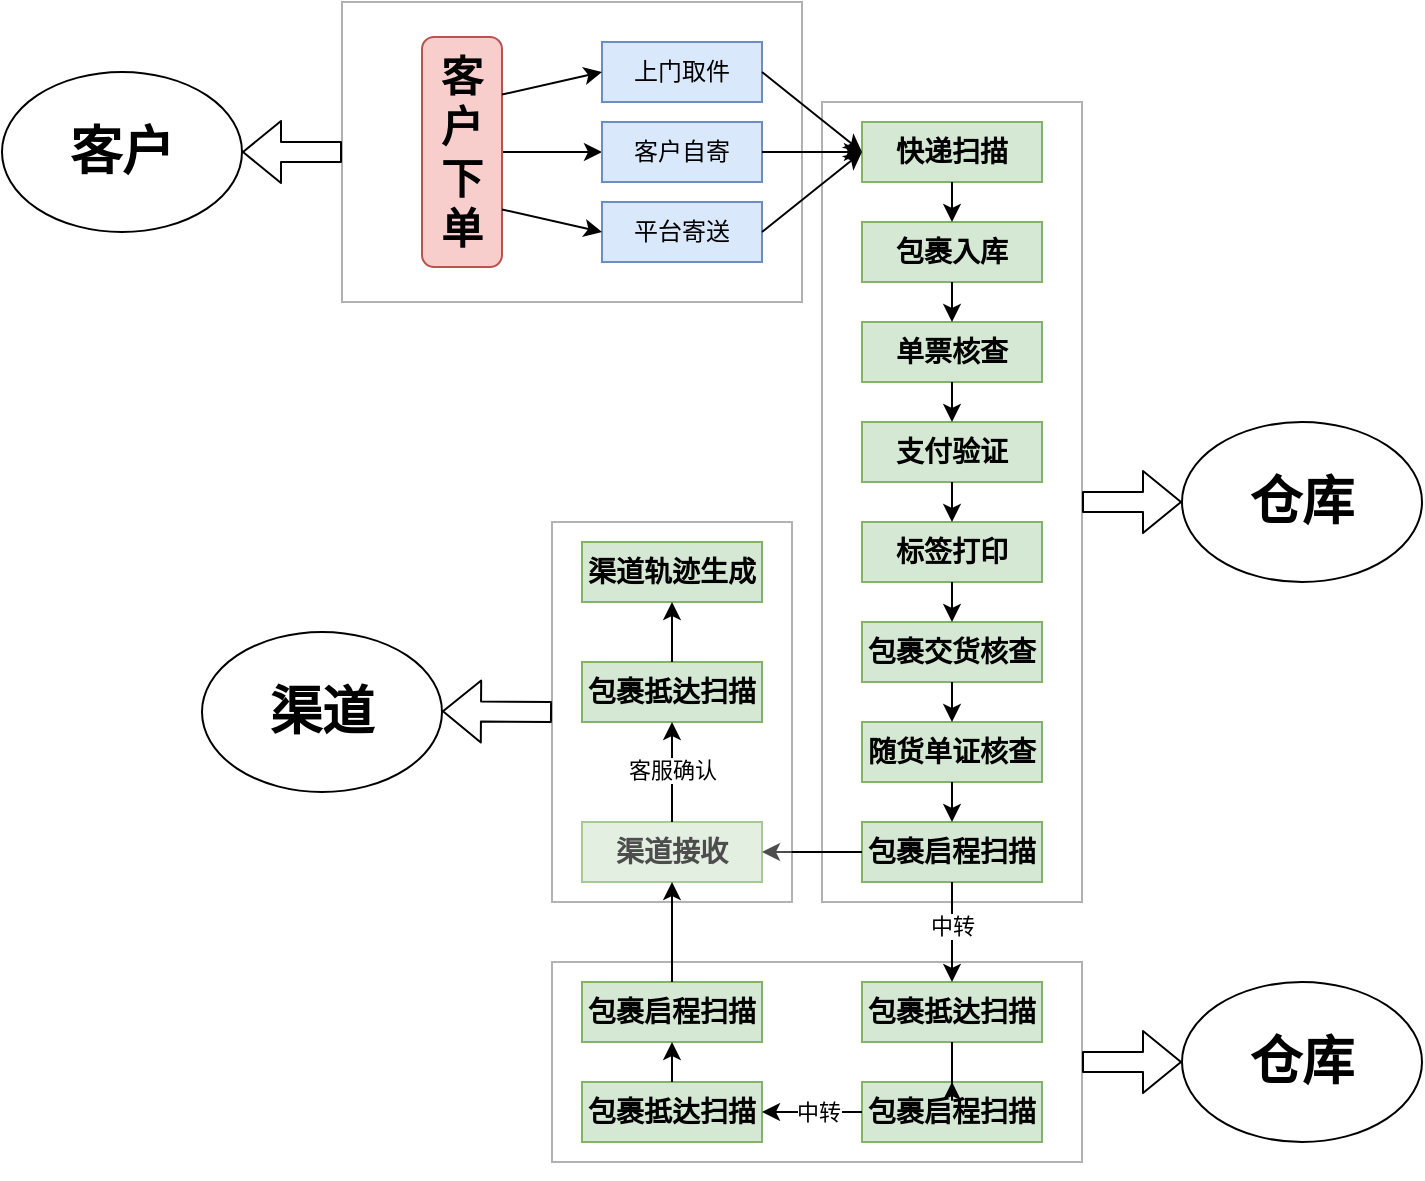<mxfile version="14.6.13" type="github"><diagram id="Ncev3GWwqVnQLmIc4Skk" name="Page-1"><mxGraphModel dx="1038" dy="1786" grid="0" gridSize="10" guides="1" tooltips="1" connect="1" arrows="1" fold="1" page="1" pageScale="1" pageWidth="827" pageHeight="1169" math="0" shadow="0"><root><mxCell id="0"/><mxCell id="1" parent="0"/><mxCell id="ErWaoYIHOVVI4VZqjQj8-50" value="" style="rounded=0;whiteSpace=wrap;html=1;opacity=30;" parent="1" vertex="1"><mxGeometry x="186" y="-773" width="230" height="150" as="geometry"/></mxCell><mxCell id="ErWaoYIHOVVI4VZqjQj8-56" value="" style="rounded=0;whiteSpace=wrap;html=1;opacity=30;" parent="1" vertex="1"><mxGeometry x="426" y="-723" width="130" height="400" as="geometry"/></mxCell><mxCell id="ErWaoYIHOVVI4VZqjQj8-60" value="" style="rounded=0;whiteSpace=wrap;html=1;opacity=30;" parent="1" vertex="1"><mxGeometry x="291" y="-293" width="265" height="100" as="geometry"/></mxCell><mxCell id="ErWaoYIHOVVI4VZqjQj8-20" style="edgeStyle=orthogonalEdgeStyle;rounded=0;orthogonalLoop=1;jettySize=auto;html=1;exitX=1;exitY=0.5;exitDx=0;exitDy=0;entryX=0;entryY=0.5;entryDx=0;entryDy=0;" parent="1" source="ErWaoYIHOVVI4VZqjQj8-7" target="ErWaoYIHOVVI4VZqjQj8-15" edge="1"><mxGeometry relative="1" as="geometry"/></mxCell><mxCell id="ErWaoYIHOVVI4VZqjQj8-7" value="客户下单" style="rounded=1;whiteSpace=wrap;html=1;verticalAlign=middle;horizontal=1;fontSize=21;fontStyle=1;fillColor=#f8cecc;strokeColor=#b85450;" parent="1" vertex="1"><mxGeometry x="226" y="-755.5" width="40" height="115" as="geometry"/></mxCell><mxCell id="ErWaoYIHOVVI4VZqjQj8-8" value="上门取件" style="rounded=0;whiteSpace=wrap;html=1;fillColor=#dae8fc;strokeColor=#6c8ebf;" parent="1" vertex="1"><mxGeometry x="316" y="-753" width="80" height="30" as="geometry"/></mxCell><mxCell id="ErWaoYIHOVVI4VZqjQj8-15" value="客户自寄" style="rounded=0;whiteSpace=wrap;html=1;fillColor=#dae8fc;strokeColor=#6c8ebf;" parent="1" vertex="1"><mxGeometry x="316" y="-713" width="80" height="30" as="geometry"/></mxCell><mxCell id="ErWaoYIHOVVI4VZqjQj8-16" value="平台寄送" style="rounded=0;whiteSpace=wrap;html=1;fillColor=#dae8fc;strokeColor=#6c8ebf;" parent="1" vertex="1"><mxGeometry x="316" y="-673" width="80" height="30" as="geometry"/></mxCell><mxCell id="ErWaoYIHOVVI4VZqjQj8-19" value="" style="endArrow=classic;html=1;exitX=1;exitY=0.75;exitDx=0;exitDy=0;entryX=0;entryY=0.5;entryDx=0;entryDy=0;" parent="1" source="ErWaoYIHOVVI4VZqjQj8-7" target="ErWaoYIHOVVI4VZqjQj8-16" edge="1"><mxGeometry width="50" height="50" relative="1" as="geometry"><mxPoint x="466" y="-603" as="sourcePoint"/><mxPoint x="516" y="-653" as="targetPoint"/></mxGeometry></mxCell><mxCell id="ErWaoYIHOVVI4VZqjQj8-21" value="" style="endArrow=classic;html=1;exitX=1;exitY=0.25;exitDx=0;exitDy=0;entryX=0;entryY=0.5;entryDx=0;entryDy=0;" parent="1" source="ErWaoYIHOVVI4VZqjQj8-7" target="ErWaoYIHOVVI4VZqjQj8-8" edge="1"><mxGeometry width="50" height="50" relative="1" as="geometry"><mxPoint x="466" y="-603" as="sourcePoint"/><mxPoint x="516" y="-653" as="targetPoint"/></mxGeometry></mxCell><mxCell id="ErWaoYIHOVVI4VZqjQj8-24" value="快递扫描" style="rounded=0;whiteSpace=wrap;html=1;fontStyle=1;fontSize=14;fillColor=#d5e8d4;strokeColor=#82b366;" parent="1" vertex="1"><mxGeometry x="446" y="-713" width="90" height="30" as="geometry"/></mxCell><mxCell id="ErWaoYIHOVVI4VZqjQj8-25" value="" style="endArrow=classic;html=1;fontSize=14;exitX=1;exitY=0.5;exitDx=0;exitDy=0;entryX=0;entryY=0.5;entryDx=0;entryDy=0;" parent="1" source="ErWaoYIHOVVI4VZqjQj8-8" target="ErWaoYIHOVVI4VZqjQj8-24" edge="1"><mxGeometry width="50" height="50" relative="1" as="geometry"><mxPoint x="466" y="-673" as="sourcePoint"/><mxPoint x="516" y="-723" as="targetPoint"/></mxGeometry></mxCell><mxCell id="ErWaoYIHOVVI4VZqjQj8-26" value="" style="endArrow=classic;html=1;fontSize=14;exitX=1;exitY=0.5;exitDx=0;exitDy=0;entryX=0;entryY=0.5;entryDx=0;entryDy=0;" parent="1" source="ErWaoYIHOVVI4VZqjQj8-15" target="ErWaoYIHOVVI4VZqjQj8-24" edge="1"><mxGeometry width="50" height="50" relative="1" as="geometry"><mxPoint x="396" y="-563" as="sourcePoint"/><mxPoint x="426" y="-698" as="targetPoint"/></mxGeometry></mxCell><mxCell id="ErWaoYIHOVVI4VZqjQj8-27" value="" style="endArrow=classic;html=1;fontSize=14;exitX=1;exitY=0.5;exitDx=0;exitDy=0;entryX=0;entryY=0.5;entryDx=0;entryDy=0;" parent="1" source="ErWaoYIHOVVI4VZqjQj8-16" target="ErWaoYIHOVVI4VZqjQj8-24" edge="1"><mxGeometry width="50" height="50" relative="1" as="geometry"><mxPoint x="346" y="-553" as="sourcePoint"/><mxPoint x="396" y="-603" as="targetPoint"/></mxGeometry></mxCell><mxCell id="ErWaoYIHOVVI4VZqjQj8-28" value="包裹入库" style="rounded=0;whiteSpace=wrap;html=1;fontStyle=1;fontSize=14;fillColor=#d5e8d4;strokeColor=#82b366;" parent="1" vertex="1"><mxGeometry x="446" y="-663" width="90" height="30" as="geometry"/></mxCell><mxCell id="ErWaoYIHOVVI4VZqjQj8-29" value="" style="endArrow=classic;html=1;fontSize=14;exitX=0.5;exitY=1;exitDx=0;exitDy=0;entryX=0.5;entryY=0;entryDx=0;entryDy=0;" parent="1" source="ErWaoYIHOVVI4VZqjQj8-24" target="ErWaoYIHOVVI4VZqjQj8-28" edge="1"><mxGeometry width="50" height="50" relative="1" as="geometry"><mxPoint x="466" y="-673" as="sourcePoint"/><mxPoint x="516" y="-723" as="targetPoint"/></mxGeometry></mxCell><mxCell id="ErWaoYIHOVVI4VZqjQj8-30" value="单票核查" style="rounded=0;whiteSpace=wrap;html=1;fontStyle=1;fontSize=14;fillColor=#d5e8d4;strokeColor=#82b366;" parent="1" vertex="1"><mxGeometry x="446" y="-613" width="90" height="30" as="geometry"/></mxCell><mxCell id="ErWaoYIHOVVI4VZqjQj8-31" value="" style="endArrow=classic;html=1;fontSize=14;exitX=0.5;exitY=1;exitDx=0;exitDy=0;entryX=0.5;entryY=0;entryDx=0;entryDy=0;" parent="1" source="ErWaoYIHOVVI4VZqjQj8-28" target="ErWaoYIHOVVI4VZqjQj8-30" edge="1"><mxGeometry width="50" height="50" relative="1" as="geometry"><mxPoint x="496" y="-673" as="sourcePoint"/><mxPoint x="496" y="-653" as="targetPoint"/></mxGeometry></mxCell><mxCell id="ErWaoYIHOVVI4VZqjQj8-32" value="支付验证" style="rounded=0;whiteSpace=wrap;html=1;fontStyle=1;fontSize=14;fillColor=#d5e8d4;strokeColor=#82b366;" parent="1" vertex="1"><mxGeometry x="446" y="-563" width="90" height="30" as="geometry"/></mxCell><mxCell id="ErWaoYIHOVVI4VZqjQj8-33" value="" style="endArrow=classic;html=1;fontSize=14;exitX=0.5;exitY=1;exitDx=0;exitDy=0;entryX=0.5;entryY=0;entryDx=0;entryDy=0;" parent="1" source="ErWaoYIHOVVI4VZqjQj8-30" target="ErWaoYIHOVVI4VZqjQj8-32" edge="1"><mxGeometry width="50" height="50" relative="1" as="geometry"><mxPoint x="486" y="-583" as="sourcePoint"/><mxPoint x="496" y="-603" as="targetPoint"/></mxGeometry></mxCell><mxCell id="ErWaoYIHOVVI4VZqjQj8-34" value="标签打印" style="rounded=0;whiteSpace=wrap;html=1;fontStyle=1;fontSize=14;fillColor=#d5e8d4;strokeColor=#82b366;" parent="1" vertex="1"><mxGeometry x="446" y="-513" width="90" height="30" as="geometry"/></mxCell><mxCell id="ErWaoYIHOVVI4VZqjQj8-35" value="" style="endArrow=classic;html=1;fontSize=14;exitX=0.5;exitY=1;exitDx=0;exitDy=0;entryX=0.5;entryY=0;entryDx=0;entryDy=0;" parent="1" source="ErWaoYIHOVVI4VZqjQj8-32" target="ErWaoYIHOVVI4VZqjQj8-34" edge="1"><mxGeometry width="50" height="50" relative="1" as="geometry"><mxPoint x="486" y="-533" as="sourcePoint"/><mxPoint x="496" y="-553" as="targetPoint"/></mxGeometry></mxCell><mxCell id="ErWaoYIHOVVI4VZqjQj8-36" value="包裹交货核查" style="rounded=0;whiteSpace=wrap;html=1;fontStyle=1;fontSize=14;fillColor=#d5e8d4;strokeColor=#82b366;" parent="1" vertex="1"><mxGeometry x="446" y="-463" width="90" height="30" as="geometry"/></mxCell><mxCell id="ErWaoYIHOVVI4VZqjQj8-37" value="" style="endArrow=classic;html=1;fontSize=14;exitX=0.5;exitY=1;exitDx=0;exitDy=0;entryX=0.5;entryY=0;entryDx=0;entryDy=0;" parent="1" source="ErWaoYIHOVVI4VZqjQj8-34" target="ErWaoYIHOVVI4VZqjQj8-36" edge="1"><mxGeometry width="50" height="50" relative="1" as="geometry"><mxPoint x="486" y="-483" as="sourcePoint"/><mxPoint x="496" y="-503" as="targetPoint"/></mxGeometry></mxCell><mxCell id="ErWaoYIHOVVI4VZqjQj8-40" value="随货单证核查" style="rounded=0;whiteSpace=wrap;html=1;fontStyle=1;fontSize=14;fillColor=#d5e8d4;strokeColor=#82b366;" parent="1" vertex="1"><mxGeometry x="446" y="-413" width="90" height="30" as="geometry"/></mxCell><mxCell id="ErWaoYIHOVVI4VZqjQj8-41" value="" style="endArrow=classic;html=1;fontSize=14;exitX=0.5;exitY=1;exitDx=0;exitDy=0;entryX=0.5;entryY=0;entryDx=0;entryDy=0;" parent="1" source="ErWaoYIHOVVI4VZqjQj8-36" target="ErWaoYIHOVVI4VZqjQj8-40" edge="1"><mxGeometry width="50" height="50" relative="1" as="geometry"><mxPoint x="501" y="-473" as="sourcePoint"/><mxPoint x="501" y="-453" as="targetPoint"/></mxGeometry></mxCell><mxCell id="ErWaoYIHOVVI4VZqjQj8-42" value="包裹启程扫描" style="rounded=0;whiteSpace=wrap;html=1;fontStyle=1;fontSize=14;fillColor=#d5e8d4;strokeColor=#82b366;" parent="1" vertex="1"><mxGeometry x="446" y="-363" width="90" height="30" as="geometry"/></mxCell><mxCell id="ErWaoYIHOVVI4VZqjQj8-43" value="" style="endArrow=classic;html=1;fontSize=14;exitX=0.5;exitY=1;exitDx=0;exitDy=0;entryX=0.5;entryY=0;entryDx=0;entryDy=0;" parent="1" source="ErWaoYIHOVVI4VZqjQj8-40" target="ErWaoYIHOVVI4VZqjQj8-42" edge="1"><mxGeometry width="50" height="50" relative="1" as="geometry"><mxPoint x="501" y="-423" as="sourcePoint"/><mxPoint x="501" y="-403" as="targetPoint"/></mxGeometry></mxCell><mxCell id="ErWaoYIHOVVI4VZqjQj8-45" value="" style="rounded=0;whiteSpace=wrap;html=1;fontSize=14;strokeColor=#99FF99;fillColor=#CCCCCC;opacity=0;" parent="1" vertex="1"><mxGeometry x="436" y="-673" width="120" height="60" as="geometry"/></mxCell><mxCell id="ErWaoYIHOVVI4VZqjQj8-47" value="" style="rounded=0;whiteSpace=wrap;html=1;fontSize=14;strokeColor=#000000;strokeWidth=5;fillColor=#9999FF;opacity=0;" parent="1" vertex="1"><mxGeometry x="436" y="-673" width="120" height="60" as="geometry"/></mxCell><mxCell id="ErWaoYIHOVVI4VZqjQj8-53" value="" style="shape=flexArrow;endArrow=classic;html=1;exitX=0;exitY=0.5;exitDx=0;exitDy=0;" parent="1" source="ErWaoYIHOVVI4VZqjQj8-50" edge="1"><mxGeometry width="50" height="50" relative="1" as="geometry"><mxPoint x="-44" y="-613" as="sourcePoint"/><mxPoint x="136" y="-698" as="targetPoint"/></mxGeometry></mxCell><mxCell id="ErWaoYIHOVVI4VZqjQj8-55" value="&lt;font style=&quot;font-size: 26px&quot;&gt;&lt;b&gt;客户&lt;/b&gt;&lt;/font&gt;" style="ellipse;whiteSpace=wrap;html=1;" parent="1" vertex="1"><mxGeometry x="16" y="-738" width="120" height="80" as="geometry"/></mxCell><mxCell id="ErWaoYIHOVVI4VZqjQj8-57" value="" style="shape=flexArrow;endArrow=classic;html=1;exitX=1;exitY=0.5;exitDx=0;exitDy=0;" parent="1" source="ErWaoYIHOVVI4VZqjQj8-56" edge="1"><mxGeometry width="50" height="50" relative="1" as="geometry"><mxPoint x="656" y="-463" as="sourcePoint"/><mxPoint x="606" y="-523" as="targetPoint"/></mxGeometry></mxCell><mxCell id="ErWaoYIHOVVI4VZqjQj8-58" value="&lt;font style=&quot;font-size: 26px&quot;&gt;&lt;b&gt;仓库&lt;/b&gt;&lt;/font&gt;" style="ellipse;whiteSpace=wrap;html=1;" parent="1" vertex="1"><mxGeometry x="606" y="-563" width="120" height="80" as="geometry"/></mxCell><mxCell id="ErWaoYIHOVVI4VZqjQj8-59" value="包裹抵达扫描" style="rounded=0;whiteSpace=wrap;html=1;fontStyle=1;fontSize=14;fillColor=#d5e8d4;strokeColor=#82b366;" parent="1" vertex="1"><mxGeometry x="446" y="-283" width="90" height="30" as="geometry"/></mxCell><mxCell id="ErWaoYIHOVVI4VZqjQj8-61" value="" style="endArrow=classic;html=1;fontSize=14;exitX=0.5;exitY=1;exitDx=0;exitDy=0;entryX=0.5;entryY=0;entryDx=0;entryDy=0;" parent="1" source="ErWaoYIHOVVI4VZqjQj8-42" target="ErWaoYIHOVVI4VZqjQj8-59" edge="1"><mxGeometry width="50" height="50" relative="1" as="geometry"><mxPoint x="501" y="-373" as="sourcePoint"/><mxPoint x="491" y="-263" as="targetPoint"/></mxGeometry></mxCell><mxCell id="ErWaoYIHOVVI4VZqjQj8-68" value="中转" style="edgeLabel;html=1;align=center;verticalAlign=middle;resizable=0;points=[];" parent="ErWaoYIHOVVI4VZqjQj8-61" vertex="1" connectable="0"><mxGeometry x="-0.238" y="-1" relative="1" as="geometry"><mxPoint x="1" y="3" as="offset"/></mxGeometry></mxCell><mxCell id="ErWaoYIHOVVI4VZqjQj8-62" value="渠道接收" style="rounded=0;whiteSpace=wrap;html=1;fontStyle=1;fontSize=14;fillColor=#d5e8d4;strokeColor=#82b366;" parent="1" vertex="1"><mxGeometry x="306" y="-363" width="90" height="30" as="geometry"/></mxCell><mxCell id="ErWaoYIHOVVI4VZqjQj8-63" value="" style="endArrow=classic;html=1;entryX=1;entryY=0.5;entryDx=0;entryDy=0;exitX=0;exitY=0.5;exitDx=0;exitDy=0;" parent="1" source="ErWaoYIHOVVI4VZqjQj8-42" target="ErWaoYIHOVVI4VZqjQj8-62" edge="1"><mxGeometry width="50" height="50" relative="1" as="geometry"><mxPoint x="346" y="-403" as="sourcePoint"/><mxPoint x="336" y="-403" as="targetPoint"/></mxGeometry></mxCell><mxCell id="ErWaoYIHOVVI4VZqjQj8-64" value="" style="rounded=0;whiteSpace=wrap;html=1;opacity=30;" parent="1" vertex="1"><mxGeometry x="291" y="-513" width="120" height="190" as="geometry"/></mxCell><mxCell id="ErWaoYIHOVVI4VZqjQj8-65" value="包裹抵达扫描" style="rounded=0;whiteSpace=wrap;html=1;fontStyle=1;fontSize=14;fillColor=#d5e8d4;strokeColor=#82b366;" parent="1" vertex="1"><mxGeometry x="306" y="-443" width="90" height="30" as="geometry"/></mxCell><mxCell id="ErWaoYIHOVVI4VZqjQj8-70" value="包裹启程扫描" style="rounded=0;whiteSpace=wrap;html=1;fontStyle=1;fontSize=14;fillColor=#d5e8d4;strokeColor=#82b366;" parent="1" vertex="1"><mxGeometry x="446" y="-233" width="90" height="30" as="geometry"/></mxCell><mxCell id="ErWaoYIHOVVI4VZqjQj8-72" value="" style="endArrow=classic;html=1;fontSize=14;exitX=0.5;exitY=1;exitDx=0;exitDy=0;entryX=0.5;entryY=0;entryDx=0;entryDy=0;" parent="1" source="ErWaoYIHOVVI4VZqjQj8-59" target="ErWaoYIHOVVI4VZqjQj8-70" edge="1"><mxGeometry width="50" height="50" relative="1" as="geometry"><mxPoint x="501" y="-373" as="sourcePoint"/><mxPoint x="501" y="-353" as="targetPoint"/><Array as="points"><mxPoint x="491" y="-243"/><mxPoint x="491" y="-233"/><mxPoint x="491" y="-223"/></Array></mxGeometry></mxCell><mxCell id="ErWaoYIHOVVI4VZqjQj8-73" style="edgeStyle=orthogonalEdgeStyle;rounded=0;orthogonalLoop=1;jettySize=auto;html=1;exitX=0.5;exitY=1;exitDx=0;exitDy=0;" parent="1" source="ErWaoYIHOVVI4VZqjQj8-60" target="ErWaoYIHOVVI4VZqjQj8-60" edge="1"><mxGeometry relative="1" as="geometry"/></mxCell><mxCell id="ErWaoYIHOVVI4VZqjQj8-76" value="包裹抵达扫描" style="rounded=0;whiteSpace=wrap;html=1;fontStyle=1;fontSize=14;fillColor=#d5e8d4;strokeColor=#82b366;" parent="1" vertex="1"><mxGeometry x="306" y="-233" width="90" height="30" as="geometry"/></mxCell><mxCell id="ErWaoYIHOVVI4VZqjQj8-80" value="" style="endArrow=classic;html=1;exitX=0;exitY=0.5;exitDx=0;exitDy=0;entryX=1;entryY=0.5;entryDx=0;entryDy=0;" parent="1" source="ErWaoYIHOVVI4VZqjQj8-70" target="ErWaoYIHOVVI4VZqjQj8-76" edge="1"><mxGeometry width="50" height="50" relative="1" as="geometry"><mxPoint x="336" y="-338" as="sourcePoint"/><mxPoint x="346" y="-253" as="targetPoint"/></mxGeometry></mxCell><mxCell id="ErWaoYIHOVVI4VZqjQj8-81" value="中转" style="edgeLabel;html=1;align=center;verticalAlign=middle;resizable=0;points=[];" parent="ErWaoYIHOVVI4VZqjQj8-80" vertex="1" connectable="0"><mxGeometry x="0.218" relative="1" as="geometry"><mxPoint x="8" as="offset"/></mxGeometry></mxCell><mxCell id="ErWaoYIHOVVI4VZqjQj8-83" value="包裹启程扫描" style="rounded=0;whiteSpace=wrap;html=1;fontStyle=1;fontSize=14;fillColor=#d5e8d4;strokeColor=#82b366;" parent="1" vertex="1"><mxGeometry x="306" y="-283" width="90" height="30" as="geometry"/></mxCell><mxCell id="ErWaoYIHOVVI4VZqjQj8-84" value="" style="endArrow=classic;html=1;exitX=0.5;exitY=0;exitDx=0;exitDy=0;entryX=0.5;entryY=1;entryDx=0;entryDy=0;" parent="1" source="ErWaoYIHOVVI4VZqjQj8-76" target="ErWaoYIHOVVI4VZqjQj8-83" edge="1"><mxGeometry width="50" height="50" relative="1" as="geometry"><mxPoint x="506" y="-333" as="sourcePoint"/><mxPoint x="556" y="-383" as="targetPoint"/></mxGeometry></mxCell><mxCell id="ErWaoYIHOVVI4VZqjQj8-85" value="" style="endArrow=classic;html=1;exitX=0.5;exitY=0;exitDx=0;exitDy=0;entryX=0.5;entryY=1;entryDx=0;entryDy=0;" parent="1" source="ErWaoYIHOVVI4VZqjQj8-83" target="ErWaoYIHOVVI4VZqjQj8-62" edge="1"><mxGeometry width="50" height="50" relative="1" as="geometry"><mxPoint x="216" y="-243" as="sourcePoint"/><mxPoint x="266" y="-293" as="targetPoint"/></mxGeometry></mxCell><mxCell id="ErWaoYIHOVVI4VZqjQj8-86" value="" style="endArrow=classic;html=1;exitX=0.5;exitY=0;exitDx=0;exitDy=0;entryX=0.5;entryY=1;entryDx=0;entryDy=0;" parent="1" source="ErWaoYIHOVVI4VZqjQj8-62" target="ErWaoYIHOVVI4VZqjQj8-65" edge="1"><mxGeometry width="50" height="50" relative="1" as="geometry"><mxPoint x="226" y="-343" as="sourcePoint"/><mxPoint x="276" y="-393" as="targetPoint"/></mxGeometry></mxCell><mxCell id="ErWaoYIHOVVI4VZqjQj8-87" value="客服确认" style="edgeLabel;html=1;align=center;verticalAlign=middle;resizable=0;points=[];" parent="ErWaoYIHOVVI4VZqjQj8-86" vertex="1" connectable="0"><mxGeometry x="0.34" y="1" relative="1" as="geometry"><mxPoint x="1" y="7" as="offset"/></mxGeometry></mxCell><mxCell id="ErWaoYIHOVVI4VZqjQj8-88" value="渠道轨迹生成" style="rounded=0;whiteSpace=wrap;html=1;fontStyle=1;fontSize=14;fillColor=#d5e8d4;strokeColor=#82b366;" parent="1" vertex="1"><mxGeometry x="306" y="-503" width="90" height="30" as="geometry"/></mxCell><mxCell id="ErWaoYIHOVVI4VZqjQj8-89" value="" style="endArrow=classic;html=1;exitX=0.5;exitY=0;exitDx=0;exitDy=0;entryX=0.5;entryY=1;entryDx=0;entryDy=0;" parent="1" source="ErWaoYIHOVVI4VZqjQj8-65" target="ErWaoYIHOVVI4VZqjQj8-88" edge="1"><mxGeometry width="50" height="50" relative="1" as="geometry"><mxPoint x="236" y="-313" as="sourcePoint"/><mxPoint x="286" y="-363" as="targetPoint"/></mxGeometry></mxCell><mxCell id="ErWaoYIHOVVI4VZqjQj8-90" value="" style="shape=flexArrow;endArrow=classic;html=1;exitX=1;exitY=0.5;exitDx=0;exitDy=0;" parent="1" edge="1"><mxGeometry width="50" height="50" relative="1" as="geometry"><mxPoint x="556" y="-243" as="sourcePoint"/><mxPoint x="606" y="-243" as="targetPoint"/></mxGeometry></mxCell><mxCell id="ErWaoYIHOVVI4VZqjQj8-91" value="&lt;font style=&quot;font-size: 26px&quot;&gt;&lt;b&gt;仓库&lt;/b&gt;&lt;/font&gt;" style="ellipse;whiteSpace=wrap;html=1;" parent="1" vertex="1"><mxGeometry x="606" y="-283" width="120" height="80" as="geometry"/></mxCell><mxCell id="ErWaoYIHOVVI4VZqjQj8-92" value="&lt;font style=&quot;font-size: 26px&quot;&gt;&lt;b&gt;渠道&lt;/b&gt;&lt;/font&gt;" style="ellipse;whiteSpace=wrap;html=1;" parent="1" vertex="1"><mxGeometry x="116" y="-458" width="120" height="80" as="geometry"/></mxCell><mxCell id="ErWaoYIHOVVI4VZqjQj8-93" value="" style="shape=flexArrow;endArrow=classic;html=1;exitX=0;exitY=0.5;exitDx=0;exitDy=0;" parent="1" source="ErWaoYIHOVVI4VZqjQj8-64" edge="1"><mxGeometry width="50" height="50" relative="1" as="geometry"><mxPoint x="286" y="-418.34" as="sourcePoint"/><mxPoint x="236" y="-418.34" as="targetPoint"/></mxGeometry></mxCell></root></mxGraphModel></diagram></mxfile>